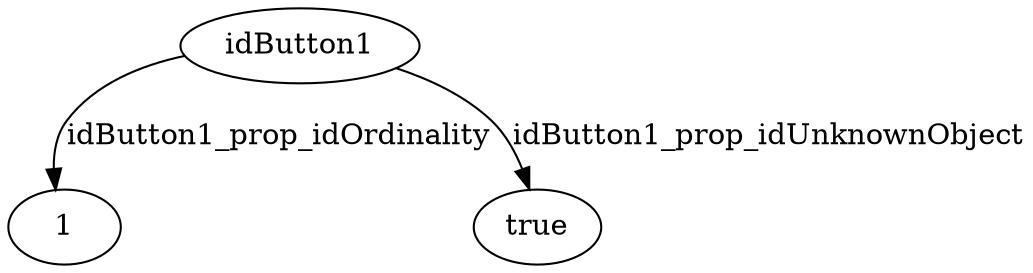 strict digraph  {
idButton1 [node_type=entity_node, root=root];
1;
true;
idButton1 -> 1  [edge_type=property, label=idButton1_prop_idOrdinality];
idButton1 -> true  [edge_type=property, label=idButton1_prop_idUnknownObject];
}
